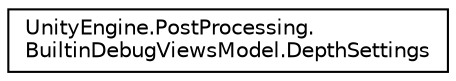 digraph "Graphical Class Hierarchy"
{
  edge [fontname="Helvetica",fontsize="10",labelfontname="Helvetica",labelfontsize="10"];
  node [fontname="Helvetica",fontsize="10",shape=record];
  rankdir="LR";
  Node0 [label="UnityEngine.PostProcessing.\lBuiltinDebugViewsModel.DepthSettings",height=0.2,width=0.4,color="black", fillcolor="white", style="filled",URL="$struct_unity_engine_1_1_post_processing_1_1_builtin_debug_views_model_1_1_depth_settings.html"];
}
